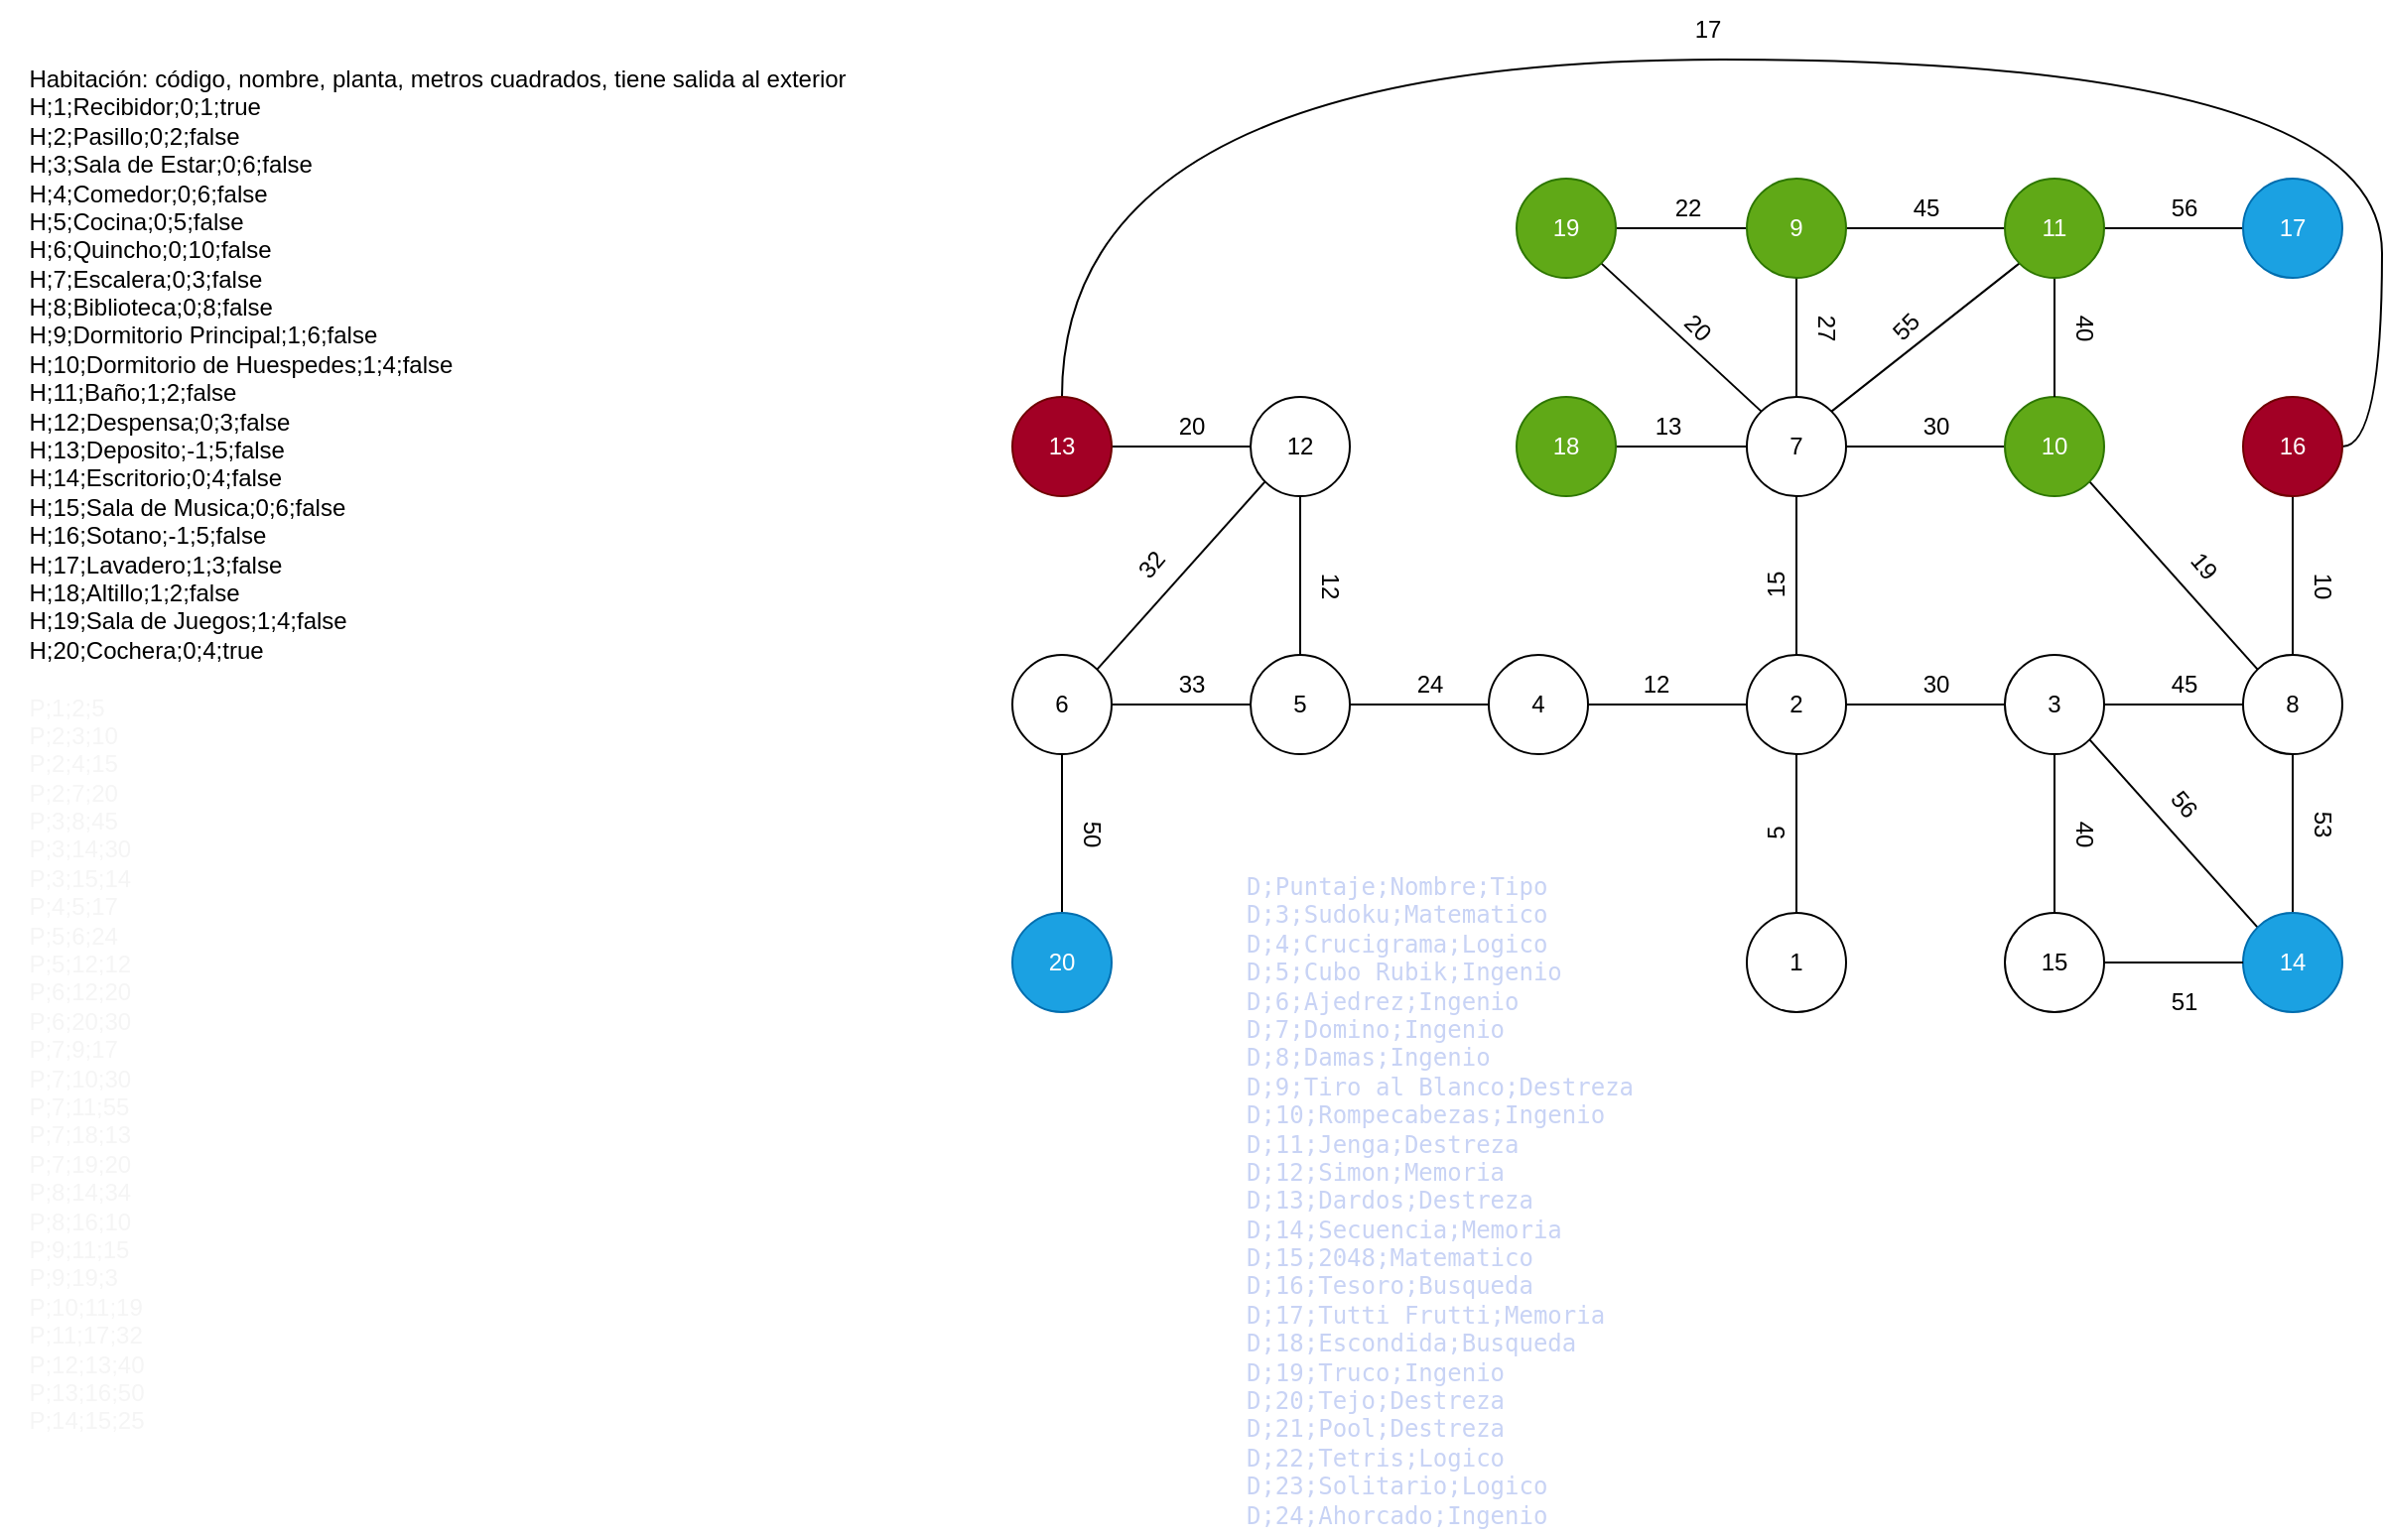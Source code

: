 <mxfile version="21.3.7" type="device">
  <diagram name="Página-1" id="bSeLhlfMRNUz2VW1u0Kk">
    <mxGraphModel dx="2329" dy="1832" grid="1" gridSize="10" guides="1" tooltips="1" connect="1" arrows="1" fold="1" page="1" pageScale="1" pageWidth="827" pageHeight="1169" math="0" shadow="0">
      <root>
        <mxCell id="0" />
        <mxCell id="1" parent="0" />
        <mxCell id="ToS3UBVZPTVG137705p_-6" style="edgeStyle=orthogonalEdgeStyle;rounded=0;orthogonalLoop=1;jettySize=auto;html=1;entryX=0.5;entryY=1;entryDx=0;entryDy=0;endArrow=none;endFill=0;" parent="1" source="ToS3UBVZPTVG137705p_-2" target="ToS3UBVZPTVG137705p_-5" edge="1">
          <mxGeometry relative="1" as="geometry" />
        </mxCell>
        <mxCell id="ToS3UBVZPTVG137705p_-2" value="1" style="ellipse;whiteSpace=wrap;html=1;aspect=fixed;" parent="1" vertex="1">
          <mxGeometry x="460" y="410" width="50" height="50" as="geometry" />
        </mxCell>
        <mxCell id="ToS3UBVZPTVG137705p_-4" value="&lt;div style=&quot;text-align: left;&quot;&gt;Habitación: código, nombre, planta, metros cuadrados, tiene salida al exterior&lt;/div&gt;&lt;div style=&quot;text-align: left;&quot;&gt;H;1;Recibidor;0;1;true&lt;/div&gt;&lt;div style=&quot;text-align: left;&quot;&gt;H;2;Pasillo;0;2;false&lt;br&gt;&lt;/div&gt;&lt;div style=&quot;text-align: left;&quot;&gt;&lt;div&gt;H;3;Sala de Estar;0;6;false&lt;br&gt;&lt;/div&gt;&lt;div&gt;H;4;Comedor;0;6;false&lt;br&gt;&lt;/div&gt;&lt;div&gt;H;5;Cocina;0;5;false&lt;br&gt;&lt;/div&gt;&lt;div&gt;H;6;Quincho;0;10;false&lt;br&gt;&lt;/div&gt;&lt;div&gt;H;7;Escalera;0;3;false&lt;br style=&quot;text-align: center;&quot;&gt;&lt;/div&gt;&lt;div&gt;H;8;Biblioteca;0;8;false&lt;br&gt;&lt;/div&gt;&lt;div&gt;H;9;Dormitorio Principal;1;6;false&lt;br&gt;&lt;/div&gt;&lt;div&gt;H;10;Dormitorio de Huespedes;1;4;false&lt;br&gt;&lt;/div&gt;&lt;div&gt;H;11;Baño;1;2;false&lt;br&gt;&lt;/div&gt;&lt;div&gt;H;12;Despensa;0;3;false&lt;br&gt;&lt;/div&gt;&lt;div&gt;H;13;Deposito;-1;5;false&lt;br&gt;&lt;/div&gt;&lt;div&gt;&lt;div&gt;H;14;Escritorio;0;4;false&lt;br&gt;&lt;/div&gt;&lt;div&gt;H;15;Sala de Musica;0;6;false&lt;/div&gt;&lt;/div&gt;&lt;div&gt;H;16;Sotano;-1;5;false&lt;br&gt;&lt;/div&gt;&lt;div&gt;H;17;Lavadero;1;3;false&lt;br&gt;&lt;/div&gt;&lt;div&gt;H;18;Altillo;1;2;false&lt;br&gt;&lt;/div&gt;&lt;div&gt;H;19;Sala de Juegos;1;4;false&lt;br&gt;&lt;/div&gt;&lt;div&gt;H;20;Cochera;0;4;true&lt;br&gt;&lt;/div&gt;&lt;div&gt;&lt;br&gt;&lt;/div&gt;&lt;div&gt;&lt;div style=&quot;font-size: 9pt;&quot;&gt;&lt;font style=&quot;&quot; color=&quot;#f5f5f5&quot;&gt;P;1;2;5&lt;br&gt;P;2;3;10&lt;br&gt;P;2;4;15&lt;br&gt;P;2;7;20&lt;br&gt;P;3;8;45&lt;br&gt;P;3;14;30&lt;br&gt;P;3;15;14&lt;br&gt;P;4;5;17&lt;br&gt;P;5;6;24&lt;br&gt;P;5;12;12&lt;br&gt;P;6;12;20&lt;br&gt;P;6;20;30&lt;br&gt;P;7;9;17&lt;br&gt;P;7;10;30&lt;br&gt;P;7;11;55&lt;br&gt;P;7;18;13&lt;br&gt;P;7;19;20&lt;br&gt;P;8;14;34&lt;br&gt;P;8;16;10&lt;br&gt;P;9;11;15&lt;br&gt;P;9;19;3&lt;br&gt;P;10;11;19&lt;br&gt;P;11;17;32&lt;br&gt;P;12;13;40&lt;br&gt;P;13;16;50&lt;br&gt;P;14;15;25&lt;/font&gt;&lt;/div&gt;&lt;/div&gt;&lt;/div&gt;&lt;div&gt;&lt;br&gt;&lt;/div&gt;" style="text;html=1;align=center;verticalAlign=middle;resizable=0;points=[];autosize=1;strokeColor=none;fillColor=none;" parent="1" vertex="1">
          <mxGeometry x="-420" y="-25" width="440" height="720" as="geometry" />
        </mxCell>
        <mxCell id="ToS3UBVZPTVG137705p_-9" style="edgeStyle=orthogonalEdgeStyle;rounded=0;orthogonalLoop=1;jettySize=auto;html=1;entryX=0;entryY=0.5;entryDx=0;entryDy=0;endArrow=none;endFill=0;" parent="1" source="ToS3UBVZPTVG137705p_-5" target="ToS3UBVZPTVG137705p_-8" edge="1">
          <mxGeometry relative="1" as="geometry" />
        </mxCell>
        <mxCell id="ToS3UBVZPTVG137705p_-20" value="" style="edgeStyle=orthogonalEdgeStyle;rounded=0;orthogonalLoop=1;jettySize=auto;html=1;endArrow=none;endFill=0;" parent="1" source="ToS3UBVZPTVG137705p_-5" target="ToS3UBVZPTVG137705p_-19" edge="1">
          <mxGeometry relative="1" as="geometry" />
        </mxCell>
        <mxCell id="ToS3UBVZPTVG137705p_-5" value="2" style="ellipse;whiteSpace=wrap;html=1;aspect=fixed;" parent="1" vertex="1">
          <mxGeometry x="460" y="280" width="50" height="50" as="geometry" />
        </mxCell>
        <mxCell id="ToS3UBVZPTVG137705p_-7" value="5" style="text;html=1;align=center;verticalAlign=middle;resizable=0;points=[];autosize=1;strokeColor=none;fillColor=none;rotation=-90;" parent="1" vertex="1">
          <mxGeometry x="460" y="355" width="30" height="30" as="geometry" />
        </mxCell>
        <mxCell id="ToS3UBVZPTVG137705p_-22" style="edgeStyle=orthogonalEdgeStyle;rounded=0;orthogonalLoop=1;jettySize=auto;html=1;endArrow=none;endFill=0;" parent="1" source="ToS3UBVZPTVG137705p_-8" edge="1">
          <mxGeometry relative="1" as="geometry">
            <mxPoint x="710" y="305" as="targetPoint" />
          </mxGeometry>
        </mxCell>
        <mxCell id="ToS3UBVZPTVG137705p_-66" style="rounded=0;orthogonalLoop=1;jettySize=auto;html=1;exitX=1;exitY=1;exitDx=0;exitDy=0;entryX=0;entryY=0;entryDx=0;entryDy=0;endArrow=none;endFill=0;" parent="1" source="ToS3UBVZPTVG137705p_-8" target="ToS3UBVZPTVG137705p_-41" edge="1">
          <mxGeometry relative="1" as="geometry" />
        </mxCell>
        <mxCell id="ToS3UBVZPTVG137705p_-8" value="3" style="ellipse;whiteSpace=wrap;html=1;aspect=fixed;" parent="1" vertex="1">
          <mxGeometry x="590" y="280" width="50" height="50" as="geometry" />
        </mxCell>
        <mxCell id="ToS3UBVZPTVG137705p_-10" value="30" style="text;html=1;align=center;verticalAlign=middle;resizable=0;points=[];autosize=1;strokeColor=none;fillColor=none;rotation=0;" parent="1" vertex="1">
          <mxGeometry x="535" y="280" width="40" height="30" as="geometry" />
        </mxCell>
        <mxCell id="ToS3UBVZPTVG137705p_-12" style="edgeStyle=orthogonalEdgeStyle;rounded=0;orthogonalLoop=1;jettySize=auto;html=1;entryX=0;entryY=0.5;entryDx=0;entryDy=0;endArrow=none;endFill=0;" parent="1" source="ToS3UBVZPTVG137705p_-11" target="ToS3UBVZPTVG137705p_-5" edge="1">
          <mxGeometry relative="1" as="geometry" />
        </mxCell>
        <mxCell id="ToS3UBVZPTVG137705p_-15" value="" style="edgeStyle=orthogonalEdgeStyle;rounded=0;orthogonalLoop=1;jettySize=auto;html=1;endArrow=none;endFill=0;" parent="1" source="ToS3UBVZPTVG137705p_-11" target="ToS3UBVZPTVG137705p_-14" edge="1">
          <mxGeometry relative="1" as="geometry" />
        </mxCell>
        <mxCell id="ToS3UBVZPTVG137705p_-11" value="4" style="ellipse;whiteSpace=wrap;html=1;aspect=fixed;" parent="1" vertex="1">
          <mxGeometry x="330" y="280" width="50" height="50" as="geometry" />
        </mxCell>
        <mxCell id="ToS3UBVZPTVG137705p_-13" value="12" style="text;html=1;align=center;verticalAlign=middle;resizable=0;points=[];autosize=1;strokeColor=none;fillColor=none;rotation=0;" parent="1" vertex="1">
          <mxGeometry x="394" y="280" width="40" height="30" as="geometry" />
        </mxCell>
        <mxCell id="ToS3UBVZPTVG137705p_-17" value="" style="edgeStyle=orthogonalEdgeStyle;rounded=0;orthogonalLoop=1;jettySize=auto;html=1;endArrow=none;endFill=0;" parent="1" source="ToS3UBVZPTVG137705p_-14" target="ToS3UBVZPTVG137705p_-16" edge="1">
          <mxGeometry relative="1" as="geometry" />
        </mxCell>
        <mxCell id="ToS3UBVZPTVG137705p_-36" style="edgeStyle=orthogonalEdgeStyle;rounded=0;orthogonalLoop=1;jettySize=auto;html=1;entryX=0.5;entryY=1;entryDx=0;entryDy=0;endArrow=none;endFill=0;" parent="1" source="ToS3UBVZPTVG137705p_-14" target="ToS3UBVZPTVG137705p_-35" edge="1">
          <mxGeometry relative="1" as="geometry" />
        </mxCell>
        <mxCell id="ToS3UBVZPTVG137705p_-14" value="5" style="ellipse;whiteSpace=wrap;html=1;aspect=fixed;" parent="1" vertex="1">
          <mxGeometry x="210" y="280" width="50" height="50" as="geometry" />
        </mxCell>
        <mxCell id="ToS3UBVZPTVG137705p_-61" style="rounded=0;orthogonalLoop=1;jettySize=auto;html=1;exitX=1;exitY=0;exitDx=0;exitDy=0;entryX=0;entryY=1;entryDx=0;entryDy=0;endArrow=none;endFill=0;" parent="1" source="ToS3UBVZPTVG137705p_-16" target="ToS3UBVZPTVG137705p_-35" edge="1">
          <mxGeometry relative="1" as="geometry" />
        </mxCell>
        <mxCell id="ToS3UBVZPTVG137705p_-69" value="" style="edgeStyle=orthogonalEdgeStyle;rounded=0;orthogonalLoop=1;jettySize=auto;html=1;endArrow=none;endFill=0;" parent="1" source="ToS3UBVZPTVG137705p_-16" target="ToS3UBVZPTVG137705p_-68" edge="1">
          <mxGeometry relative="1" as="geometry" />
        </mxCell>
        <mxCell id="ToS3UBVZPTVG137705p_-16" value="6" style="ellipse;whiteSpace=wrap;html=1;aspect=fixed;" parent="1" vertex="1">
          <mxGeometry x="90" y="280" width="50" height="50" as="geometry" />
        </mxCell>
        <mxCell id="ToS3UBVZPTVG137705p_-28" value="" style="edgeStyle=orthogonalEdgeStyle;rounded=0;orthogonalLoop=1;jettySize=auto;html=1;endArrow=none;endFill=0;" parent="1" source="ToS3UBVZPTVG137705p_-19" target="ToS3UBVZPTVG137705p_-27" edge="1">
          <mxGeometry relative="1" as="geometry" />
        </mxCell>
        <mxCell id="ToS3UBVZPTVG137705p_-31" value="" style="edgeStyle=orthogonalEdgeStyle;rounded=0;orthogonalLoop=1;jettySize=auto;html=1;endArrow=none;endFill=0;" parent="1" source="ToS3UBVZPTVG137705p_-19" target="ToS3UBVZPTVG137705p_-30" edge="1">
          <mxGeometry relative="1" as="geometry" />
        </mxCell>
        <mxCell id="ToS3UBVZPTVG137705p_-56" style="rounded=0;orthogonalLoop=1;jettySize=auto;html=1;exitX=1;exitY=0;exitDx=0;exitDy=0;entryX=0;entryY=1;entryDx=0;entryDy=0;endArrow=none;endFill=0;" parent="1" source="ToS3UBVZPTVG137705p_-19" target="ToS3UBVZPTVG137705p_-33" edge="1">
          <mxGeometry relative="1" as="geometry" />
        </mxCell>
        <mxCell id="ToS3UBVZPTVG137705p_-59" value="" style="edgeStyle=orthogonalEdgeStyle;rounded=0;orthogonalLoop=1;jettySize=auto;html=1;endArrow=none;endFill=0;" parent="1" source="ToS3UBVZPTVG137705p_-19" target="ToS3UBVZPTVG137705p_-58" edge="1">
          <mxGeometry relative="1" as="geometry" />
        </mxCell>
        <mxCell id="ToS3UBVZPTVG137705p_-65" style="rounded=0;orthogonalLoop=1;jettySize=auto;html=1;exitX=0;exitY=0;exitDx=0;exitDy=0;entryX=1;entryY=1;entryDx=0;entryDy=0;endArrow=none;endFill=0;" parent="1" source="ToS3UBVZPTVG137705p_-19" target="ToS3UBVZPTVG137705p_-63" edge="1">
          <mxGeometry relative="1" as="geometry" />
        </mxCell>
        <mxCell id="ToS3UBVZPTVG137705p_-19" value="7" style="ellipse;whiteSpace=wrap;html=1;aspect=fixed;" parent="1" vertex="1">
          <mxGeometry x="460" y="150" width="50" height="50" as="geometry" />
        </mxCell>
        <mxCell id="ToS3UBVZPTVG137705p_-42" value="" style="edgeStyle=orthogonalEdgeStyle;rounded=0;orthogonalLoop=1;jettySize=auto;html=1;endArrow=none;endFill=0;" parent="1" source="ToS3UBVZPTVG137705p_-23" target="ToS3UBVZPTVG137705p_-41" edge="1">
          <mxGeometry relative="1" as="geometry" />
        </mxCell>
        <mxCell id="ToS3UBVZPTVG137705p_-50" value="" style="edgeStyle=orthogonalEdgeStyle;rounded=0;orthogonalLoop=1;jettySize=auto;html=1;endArrow=none;endFill=0;" parent="1" source="ToS3UBVZPTVG137705p_-23" target="ToS3UBVZPTVG137705p_-49" edge="1">
          <mxGeometry relative="1" as="geometry" />
        </mxCell>
        <mxCell id="ToS3UBVZPTVG137705p_-23" value="8" style="ellipse;whiteSpace=wrap;html=1;aspect=fixed;" parent="1" vertex="1">
          <mxGeometry x="710" y="280" width="50" height="50" as="geometry" />
        </mxCell>
        <mxCell id="ToS3UBVZPTVG137705p_-24" value="15" style="text;html=1;align=center;verticalAlign=middle;resizable=0;points=[];autosize=1;strokeColor=none;fillColor=none;rotation=-90;" parent="1" vertex="1">
          <mxGeometry x="455" y="230" width="40" height="30" as="geometry" />
        </mxCell>
        <mxCell id="ToS3UBVZPTVG137705p_-25" value="24" style="text;html=1;align=center;verticalAlign=middle;resizable=0;points=[];autosize=1;strokeColor=none;fillColor=none;rotation=0;" parent="1" vertex="1">
          <mxGeometry x="280" y="280" width="40" height="30" as="geometry" />
        </mxCell>
        <mxCell id="ToS3UBVZPTVG137705p_-34" value="" style="edgeStyle=orthogonalEdgeStyle;rounded=0;orthogonalLoop=1;jettySize=auto;html=1;endArrow=none;endFill=0;" parent="1" source="ToS3UBVZPTVG137705p_-27" target="ToS3UBVZPTVG137705p_-33" edge="1">
          <mxGeometry relative="1" as="geometry" />
        </mxCell>
        <mxCell id="ToS3UBVZPTVG137705p_-64" value="" style="edgeStyle=orthogonalEdgeStyle;rounded=0;orthogonalLoop=1;jettySize=auto;html=1;endArrow=none;endFill=0;" parent="1" source="ToS3UBVZPTVG137705p_-27" target="ToS3UBVZPTVG137705p_-63" edge="1">
          <mxGeometry relative="1" as="geometry" />
        </mxCell>
        <mxCell id="ToS3UBVZPTVG137705p_-27" value="9" style="ellipse;whiteSpace=wrap;html=1;aspect=fixed;fillColor=#60a917;fontColor=#ffffff;strokeColor=#2D7600;" parent="1" vertex="1">
          <mxGeometry x="460" y="40" width="50" height="50" as="geometry" />
        </mxCell>
        <mxCell id="ToS3UBVZPTVG137705p_-70" style="rounded=0;orthogonalLoop=1;jettySize=auto;html=1;exitX=1;exitY=1;exitDx=0;exitDy=0;entryX=0;entryY=0;entryDx=0;entryDy=0;endArrow=none;endFill=0;" parent="1" source="ToS3UBVZPTVG137705p_-30" target="ToS3UBVZPTVG137705p_-23" edge="1">
          <mxGeometry relative="1" as="geometry" />
        </mxCell>
        <mxCell id="ToS3UBVZPTVG137705p_-30" value="10" style="ellipse;whiteSpace=wrap;html=1;aspect=fixed;fillColor=#60a917;fontColor=#ffffff;strokeColor=#2D7600;" parent="1" vertex="1">
          <mxGeometry x="590" y="150" width="50" height="50" as="geometry" />
        </mxCell>
        <mxCell id="ToS3UBVZPTVG137705p_-51" style="edgeStyle=orthogonalEdgeStyle;rounded=0;orthogonalLoop=1;jettySize=auto;html=1;endArrow=none;endFill=0;" parent="1" source="ToS3UBVZPTVG137705p_-33" target="ToS3UBVZPTVG137705p_-30" edge="1">
          <mxGeometry relative="1" as="geometry" />
        </mxCell>
        <mxCell id="ToS3UBVZPTVG137705p_-54" value="" style="edgeStyle=orthogonalEdgeStyle;rounded=0;orthogonalLoop=1;jettySize=auto;html=1;endArrow=none;endFill=0;" parent="1" source="ToS3UBVZPTVG137705p_-33" target="ToS3UBVZPTVG137705p_-53" edge="1">
          <mxGeometry relative="1" as="geometry" />
        </mxCell>
        <mxCell id="ToS3UBVZPTVG137705p_-33" value="11" style="ellipse;whiteSpace=wrap;html=1;aspect=fixed;fillColor=#60a917;fontColor=#ffffff;strokeColor=#2D7600;" parent="1" vertex="1">
          <mxGeometry x="590" y="40" width="50" height="50" as="geometry" />
        </mxCell>
        <mxCell id="ToS3UBVZPTVG137705p_-39" value="" style="edgeStyle=orthogonalEdgeStyle;rounded=0;orthogonalLoop=1;jettySize=auto;html=1;endArrow=none;endFill=0;" parent="1" source="ToS3UBVZPTVG137705p_-35" target="ToS3UBVZPTVG137705p_-38" edge="1">
          <mxGeometry relative="1" as="geometry" />
        </mxCell>
        <mxCell id="ToS3UBVZPTVG137705p_-35" value="12" style="ellipse;whiteSpace=wrap;html=1;aspect=fixed;" parent="1" vertex="1">
          <mxGeometry x="210" y="150" width="50" height="50" as="geometry" />
        </mxCell>
        <mxCell id="ToS3UBVZPTVG137705p_-60" style="edgeStyle=orthogonalEdgeStyle;rounded=0;orthogonalLoop=1;jettySize=auto;html=1;entryX=1;entryY=0.5;entryDx=0;entryDy=0;curved=1;endArrow=none;endFill=0;exitX=0.5;exitY=0;exitDx=0;exitDy=0;" parent="1" source="ToS3UBVZPTVG137705p_-38" target="ToS3UBVZPTVG137705p_-49" edge="1">
          <mxGeometry relative="1" as="geometry">
            <Array as="points">
              <mxPoint x="115" y="-20" />
              <mxPoint x="780" y="-20" />
              <mxPoint x="780" y="175" />
            </Array>
          </mxGeometry>
        </mxCell>
        <mxCell id="ToS3UBVZPTVG137705p_-38" value="13" style="ellipse;whiteSpace=wrap;html=1;aspect=fixed;fillColor=#a20025;fontColor=#ffffff;strokeColor=#6F0000;" parent="1" vertex="1">
          <mxGeometry x="90" y="150" width="50" height="50" as="geometry" />
        </mxCell>
        <mxCell id="ToS3UBVZPTVG137705p_-41" value="14" style="ellipse;whiteSpace=wrap;html=1;aspect=fixed;fillColor=#1ba1e2;fontColor=#ffffff;strokeColor=#006EAF;" parent="1" vertex="1">
          <mxGeometry x="710" y="410" width="50" height="50" as="geometry" />
        </mxCell>
        <mxCell id="ToS3UBVZPTVG137705p_-46" value="" style="edgeStyle=orthogonalEdgeStyle;rounded=0;orthogonalLoop=1;jettySize=auto;html=1;endArrow=none;endFill=0;" parent="1" source="ToS3UBVZPTVG137705p_-45" target="ToS3UBVZPTVG137705p_-41" edge="1">
          <mxGeometry relative="1" as="geometry" />
        </mxCell>
        <mxCell id="ToS3UBVZPTVG137705p_-47" value="" style="edgeStyle=orthogonalEdgeStyle;rounded=0;orthogonalLoop=1;jettySize=auto;html=1;endArrow=none;endFill=0;" parent="1" source="ToS3UBVZPTVG137705p_-45" target="ToS3UBVZPTVG137705p_-8" edge="1">
          <mxGeometry relative="1" as="geometry" />
        </mxCell>
        <mxCell id="ToS3UBVZPTVG137705p_-45" value="15" style="ellipse;whiteSpace=wrap;html=1;aspect=fixed;" parent="1" vertex="1">
          <mxGeometry x="590" y="410" width="50" height="50" as="geometry" />
        </mxCell>
        <mxCell id="ToS3UBVZPTVG137705p_-49" value="16" style="ellipse;whiteSpace=wrap;html=1;aspect=fixed;fillColor=#a20025;fontColor=#ffffff;strokeColor=#6F0000;" parent="1" vertex="1">
          <mxGeometry x="710" y="150" width="50" height="50" as="geometry" />
        </mxCell>
        <mxCell id="ToS3UBVZPTVG137705p_-53" value="17" style="ellipse;whiteSpace=wrap;html=1;aspect=fixed;fillColor=#1ba1e2;fontColor=#ffffff;strokeColor=#006EAF;" parent="1" vertex="1">
          <mxGeometry x="710" y="40" width="50" height="50" as="geometry" />
        </mxCell>
        <mxCell id="ToS3UBVZPTVG137705p_-58" value="18" style="ellipse;whiteSpace=wrap;html=1;aspect=fixed;fillColor=#60a917;fontColor=#ffffff;strokeColor=#2D7600;" parent="1" vertex="1">
          <mxGeometry x="344" y="150" width="50" height="50" as="geometry" />
        </mxCell>
        <mxCell id="ToS3UBVZPTVG137705p_-63" value="19" style="ellipse;whiteSpace=wrap;html=1;aspect=fixed;fillColor=#60a917;fontColor=#ffffff;strokeColor=#2D7600;" parent="1" vertex="1">
          <mxGeometry x="344" y="40" width="50" height="50" as="geometry" />
        </mxCell>
        <mxCell id="ToS3UBVZPTVG137705p_-68" value="20" style="ellipse;whiteSpace=wrap;html=1;aspect=fixed;fillColor=#1ba1e2;fontColor=#ffffff;strokeColor=#006EAF;" parent="1" vertex="1">
          <mxGeometry x="90" y="410" width="50" height="50" as="geometry" />
        </mxCell>
        <mxCell id="ToS3UBVZPTVG137705p_-71" value="33" style="text;html=1;align=center;verticalAlign=middle;resizable=0;points=[];autosize=1;strokeColor=none;fillColor=none;" parent="1" vertex="1">
          <mxGeometry x="160" y="280" width="40" height="30" as="geometry" />
        </mxCell>
        <mxCell id="ToS3UBVZPTVG137705p_-72" value="50" style="text;html=1;align=center;verticalAlign=middle;resizable=0;points=[];autosize=1;strokeColor=none;fillColor=none;rotation=90;" parent="1" vertex="1">
          <mxGeometry x="110" y="355" width="40" height="30" as="geometry" />
        </mxCell>
        <mxCell id="ToS3UBVZPTVG137705p_-73" value="32" style="text;html=1;align=center;verticalAlign=middle;resizable=0;points=[];autosize=1;strokeColor=none;fillColor=none;rotation=-50;" parent="1" vertex="1">
          <mxGeometry x="140" y="220" width="40" height="30" as="geometry" />
        </mxCell>
        <mxCell id="ToS3UBVZPTVG137705p_-74" value="40" style="text;html=1;align=center;verticalAlign=middle;resizable=0;points=[];autosize=1;strokeColor=none;fillColor=none;rotation=90;" parent="1" vertex="1">
          <mxGeometry x="610" y="355" width="40" height="30" as="geometry" />
        </mxCell>
        <mxCell id="ToS3UBVZPTVG137705p_-75" value="51" style="text;html=1;align=center;verticalAlign=middle;resizable=0;points=[];autosize=1;strokeColor=none;fillColor=none;rotation=0;" parent="1" vertex="1">
          <mxGeometry x="660" y="440" width="40" height="30" as="geometry" />
        </mxCell>
        <mxCell id="ToS3UBVZPTVG137705p_-76" value="20" style="text;html=1;align=center;verticalAlign=middle;resizable=0;points=[];autosize=1;strokeColor=none;fillColor=none;rotation=0;" parent="1" vertex="1">
          <mxGeometry x="160" y="150" width="40" height="30" as="geometry" />
        </mxCell>
        <mxCell id="ToS3UBVZPTVG137705p_-77" value="17" style="text;html=1;align=center;verticalAlign=middle;resizable=0;points=[];autosize=1;strokeColor=none;fillColor=none;rotation=0;" parent="1" vertex="1">
          <mxGeometry x="420" y="-50" width="40" height="30" as="geometry" />
        </mxCell>
        <mxCell id="ToS3UBVZPTVG137705p_-78" value="53" style="text;html=1;align=center;verticalAlign=middle;resizable=0;points=[];autosize=1;strokeColor=none;fillColor=none;rotation=90;" parent="1" vertex="1">
          <mxGeometry x="730" y="350" width="40" height="30" as="geometry" />
        </mxCell>
        <mxCell id="ToS3UBVZPTVG137705p_-79" value="56" style="text;html=1;align=center;verticalAlign=middle;resizable=0;points=[];autosize=1;strokeColor=none;fillColor=none;rotation=50;" parent="1" vertex="1">
          <mxGeometry x="660" y="340" width="40" height="30" as="geometry" />
        </mxCell>
        <mxCell id="ToS3UBVZPTVG137705p_-82" value="45" style="text;html=1;align=center;verticalAlign=middle;resizable=0;points=[];autosize=1;strokeColor=none;fillColor=none;rotation=0;" parent="1" vertex="1">
          <mxGeometry x="660" y="280" width="40" height="30" as="geometry" />
        </mxCell>
        <mxCell id="ToS3UBVZPTVG137705p_-83" value="19" style="text;html=1;align=center;verticalAlign=middle;resizable=0;points=[];autosize=1;strokeColor=none;fillColor=none;rotation=50;" parent="1" vertex="1">
          <mxGeometry x="670" y="220" width="40" height="30" as="geometry" />
        </mxCell>
        <mxCell id="ToS3UBVZPTVG137705p_-84" value="10" style="text;html=1;align=center;verticalAlign=middle;resizable=0;points=[];autosize=1;strokeColor=none;fillColor=none;rotation=90;" parent="1" vertex="1">
          <mxGeometry x="730" y="230" width="40" height="30" as="geometry" />
        </mxCell>
        <mxCell id="ToS3UBVZPTVG137705p_-85" value="13" style="text;html=1;align=center;verticalAlign=middle;resizable=0;points=[];autosize=1;strokeColor=none;fillColor=none;rotation=0;" parent="1" vertex="1">
          <mxGeometry x="400" y="150" width="40" height="30" as="geometry" />
        </mxCell>
        <mxCell id="ToS3UBVZPTVG137705p_-86" value="30" style="text;html=1;align=center;verticalAlign=middle;resizable=0;points=[];autosize=1;strokeColor=none;fillColor=none;rotation=0;" parent="1" vertex="1">
          <mxGeometry x="535" y="150" width="40" height="30" as="geometry" />
        </mxCell>
        <mxCell id="ToS3UBVZPTVG137705p_-87" value="45" style="text;html=1;align=center;verticalAlign=middle;resizable=0;points=[];autosize=1;strokeColor=none;fillColor=none;rotation=0;" parent="1" vertex="1">
          <mxGeometry x="530" y="40" width="40" height="30" as="geometry" />
        </mxCell>
        <mxCell id="ToS3UBVZPTVG137705p_-88" value="22" style="text;html=1;align=center;verticalAlign=middle;resizable=0;points=[];autosize=1;strokeColor=none;fillColor=none;rotation=0;" parent="1" vertex="1">
          <mxGeometry x="410" y="40" width="40" height="30" as="geometry" />
        </mxCell>
        <mxCell id="ToS3UBVZPTVG137705p_-89" value="20" style="text;html=1;align=center;verticalAlign=middle;resizable=0;points=[];autosize=1;strokeColor=none;fillColor=none;rotation=45;" parent="1" vertex="1">
          <mxGeometry x="415" y="100" width="40" height="30" as="geometry" />
        </mxCell>
        <mxCell id="ToS3UBVZPTVG137705p_-90" value="55" style="text;html=1;align=center;verticalAlign=middle;resizable=0;points=[];autosize=1;strokeColor=none;fillColor=none;rotation=-45;" parent="1" vertex="1">
          <mxGeometry x="520" y="100" width="40" height="30" as="geometry" />
        </mxCell>
        <mxCell id="ToS3UBVZPTVG137705p_-91" value="56" style="text;html=1;align=center;verticalAlign=middle;resizable=0;points=[];autosize=1;strokeColor=none;fillColor=none;rotation=0;" parent="1" vertex="1">
          <mxGeometry x="660" y="40" width="40" height="30" as="geometry" />
        </mxCell>
        <mxCell id="ToS3UBVZPTVG137705p_-92" value="40" style="text;html=1;align=center;verticalAlign=middle;resizable=0;points=[];autosize=1;strokeColor=none;fillColor=none;rotation=90;" parent="1" vertex="1">
          <mxGeometry x="610" y="100" width="40" height="30" as="geometry" />
        </mxCell>
        <mxCell id="FU1ZPMhNZ0rDxNE8Rxul-1" value="12" style="text;html=1;align=center;verticalAlign=middle;resizable=0;points=[];autosize=1;strokeColor=none;fillColor=none;rotation=90;" parent="1" vertex="1">
          <mxGeometry x="230" y="230" width="40" height="30" as="geometry" />
        </mxCell>
        <mxCell id="FU1ZPMhNZ0rDxNE8Rxul-3" value="27" style="text;html=1;align=center;verticalAlign=middle;resizable=0;points=[];autosize=1;strokeColor=none;fillColor=none;rotation=90;" parent="1" vertex="1">
          <mxGeometry x="480" y="100" width="40" height="30" as="geometry" />
        </mxCell>
        <mxCell id="AnXtw_gxSBCDZzrcq-gJ-2" value="&lt;div style=&quot;font-size: 9pt; text-align: left; color: rgb(200, 211, 245); font-family: &amp;quot;JetBrains Mono&amp;quot;, monospace;&quot;&gt;D;Puntaje;Nombre;Tipo&lt;/div&gt;&lt;div style=&quot;font-size: 9pt; text-align: left; color: rgb(200, 211, 245); font-family: &amp;quot;JetBrains Mono&amp;quot;, monospace;&quot;&gt;D;3;Sudoku;Matematico&lt;/div&gt;&lt;div style=&quot;font-size: 9pt; text-align: left; color: rgb(200, 211, 245); font-family: &amp;quot;JetBrains Mono&amp;quot;, monospace;&quot;&gt;D;4;Crucigrama;Logico&lt;/div&gt;&lt;div style=&quot;font-size: 9pt; text-align: left; color: rgb(200, 211, 245); font-family: &amp;quot;JetBrains Mono&amp;quot;, monospace;&quot;&gt;D;5;Cubo Rubik;Ingenio&lt;/div&gt;&lt;div style=&quot;font-size: 9pt; text-align: left; color: rgb(200, 211, 245); font-family: &amp;quot;JetBrains Mono&amp;quot;, monospace;&quot;&gt;D;6;Ajedrez;Ingenio&lt;/div&gt;&lt;div style=&quot;font-size: 9pt; text-align: left; color: rgb(200, 211, 245); font-family: &amp;quot;JetBrains Mono&amp;quot;, monospace;&quot;&gt;D;7;Domino;Ingenio&lt;/div&gt;&lt;div style=&quot;font-size: 9pt; text-align: left; color: rgb(200, 211, 245); font-family: &amp;quot;JetBrains Mono&amp;quot;, monospace;&quot;&gt;D;8;Damas;Ingenio&lt;/div&gt;&lt;div style=&quot;font-size: 9pt; text-align: left; color: rgb(200, 211, 245); font-family: &amp;quot;JetBrains Mono&amp;quot;, monospace;&quot;&gt;D;9;Tiro al Blanco;Destreza&lt;/div&gt;&lt;div style=&quot;font-size: 9pt; text-align: left; color: rgb(200, 211, 245); font-family: &amp;quot;JetBrains Mono&amp;quot;, monospace;&quot;&gt;D;10;Rompecabezas;Ingenio&lt;/div&gt;&lt;div style=&quot;font-size: 9pt; text-align: left; color: rgb(200, 211, 245); font-family: &amp;quot;JetBrains Mono&amp;quot;, monospace;&quot;&gt;D;11;Jenga;Destreza&lt;/div&gt;&lt;div style=&quot;font-size: 9pt; text-align: left; color: rgb(200, 211, 245); font-family: &amp;quot;JetBrains Mono&amp;quot;, monospace;&quot;&gt;D;12;Simon;Memoria&lt;/div&gt;&lt;div style=&quot;font-size: 9pt; text-align: left; color: rgb(200, 211, 245); font-family: &amp;quot;JetBrains Mono&amp;quot;, monospace;&quot;&gt;D;13;Dardos;Destreza&lt;/div&gt;&lt;div style=&quot;font-size: 9pt; text-align: left; color: rgb(200, 211, 245); font-family: &amp;quot;JetBrains Mono&amp;quot;, monospace;&quot;&gt;D;14;Secuencia;Memoria&lt;/div&gt;&lt;div style=&quot;font-size: 9pt; text-align: left; color: rgb(200, 211, 245); font-family: &amp;quot;JetBrains Mono&amp;quot;, monospace;&quot;&gt;D;15;2048;Matematico&lt;/div&gt;&lt;div style=&quot;font-size: 9pt; text-align: left; color: rgb(200, 211, 245); font-family: &amp;quot;JetBrains Mono&amp;quot;, monospace;&quot;&gt;D;16;Tesoro;Busqueda&lt;/div&gt;&lt;div style=&quot;font-size: 9pt; text-align: left; color: rgb(200, 211, 245); font-family: &amp;quot;JetBrains Mono&amp;quot;, monospace;&quot;&gt;D;17;Tutti Frutti;Memoria&lt;/div&gt;&lt;div style=&quot;font-size: 9pt; text-align: left; color: rgb(200, 211, 245); font-family: &amp;quot;JetBrains Mono&amp;quot;, monospace;&quot;&gt;D;18;Escondida;Busqueda&lt;/div&gt;&lt;div style=&quot;font-size: 9pt; text-align: left; color: rgb(200, 211, 245); font-family: &amp;quot;JetBrains Mono&amp;quot;, monospace;&quot;&gt;D;19;Truco;Ingenio&lt;/div&gt;&lt;div style=&quot;font-size: 9pt; text-align: left; color: rgb(200, 211, 245); font-family: &amp;quot;JetBrains Mono&amp;quot;, monospace;&quot;&gt;D;20;Tejo;Destreza&lt;/div&gt;&lt;div style=&quot;font-size: 9pt; text-align: left; color: rgb(200, 211, 245); font-family: &amp;quot;JetBrains Mono&amp;quot;, monospace;&quot;&gt;D;21;Pool;Destreza&lt;/div&gt;&lt;div style=&quot;font-size: 9pt; text-align: left; color: rgb(200, 211, 245); font-family: &amp;quot;JetBrains Mono&amp;quot;, monospace;&quot;&gt;D;22;Tetris;Logico&lt;/div&gt;&lt;div style=&quot;font-size: 9pt; text-align: left; color: rgb(200, 211, 245); font-family: &amp;quot;JetBrains Mono&amp;quot;, monospace;&quot;&gt;D;23;Solitario;Logico&lt;/div&gt;&lt;div style=&quot;font-size: 9pt; text-align: left; color: rgb(200, 211, 245); font-family: &amp;quot;JetBrains Mono&amp;quot;, monospace;&quot;&gt;D;24;Ahorcado;Ingenio&lt;/div&gt;" style="text;html=1;align=center;verticalAlign=middle;resizable=0;points=[];autosize=1;strokeColor=none;fillColor=none;" vertex="1" parent="1">
          <mxGeometry x="195" y="385" width="220" height="340" as="geometry" />
        </mxCell>
      </root>
    </mxGraphModel>
  </diagram>
</mxfile>
